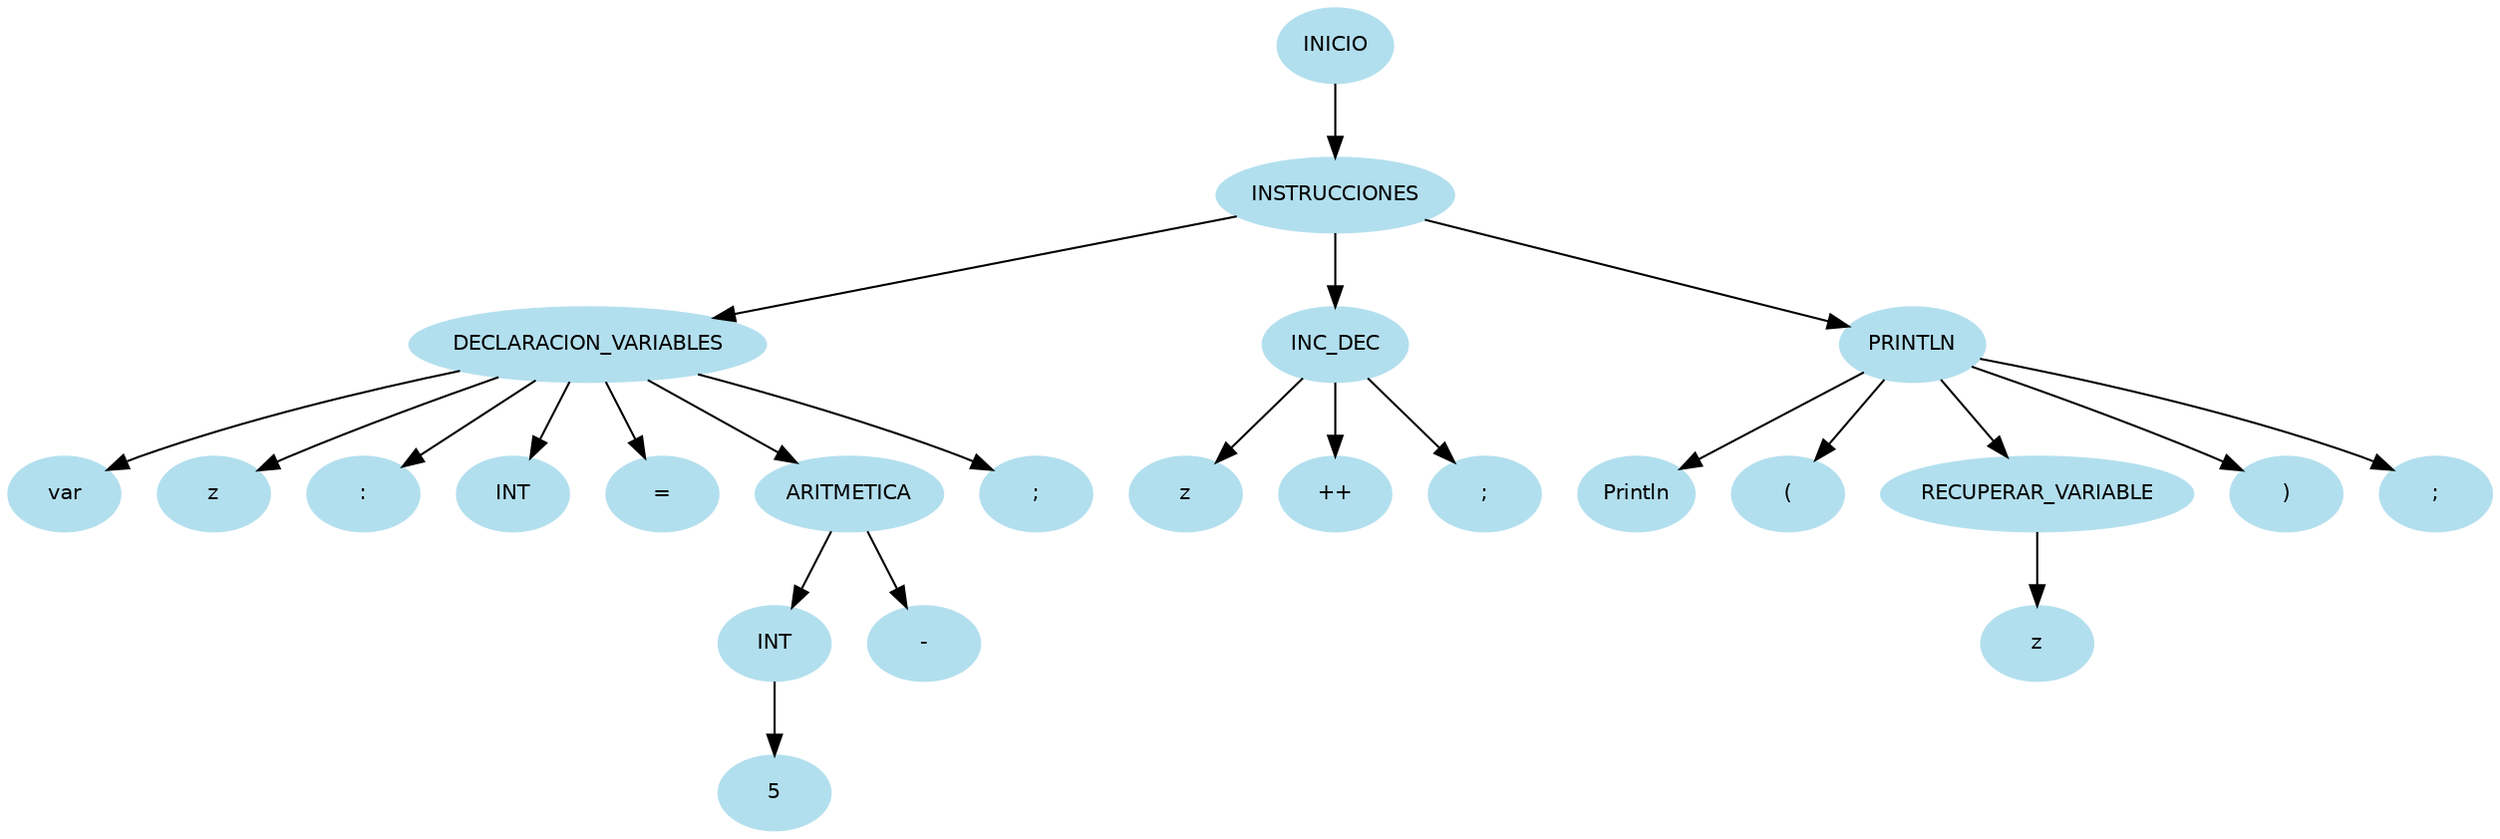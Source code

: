 digraph arbolAST{
node [shape=oval, style=filled, color=lightblue2, fontname=Helvetica, fontsize=10];
edge [fontname=Helvetica, fontsize=10];
n0[label="INICIO"];
n1[label="INSTRUCCIONES"];
n0 -> n1;
n2[label="DECLARACION_VARIABLES"];
n1 -> n2;
n3[label="var"];
n2 -> n3;
n4[label="z"];
n2 -> n4;
n5[label=":"];
n2 -> n5;
n6[label="INT"];
n2 -> n6;
n7[label="="];
n2 -> n7;
n8[label="ARITMETICA"];
n2 -> n8;
n9[label="INT"];
n8 -> n9;
n10[label="5"];
n9 -> n10;
n11[label="-"];
n8 -> n11;
n12[label=";"];
n2 -> n12;
n13[label="INC_DEC"];
n1 -> n13;
n14[label="z"];
n13 -> n14;
n15[label="++"];
n13 -> n15;
n16[label=";"];
n13 -> n16;
n17[label="PRINTLN"];
n1 -> n17;
n18[label="Println"];
n17 -> n18;
n19[label="("];
n17 -> n19;
n20[label="RECUPERAR_VARIABLE"];
n17 -> n20;
n21[label="z"];
n20 -> n21;
n22[label=")"];
n17 -> n22;
n23[label=";"];
n17 -> n23;
}